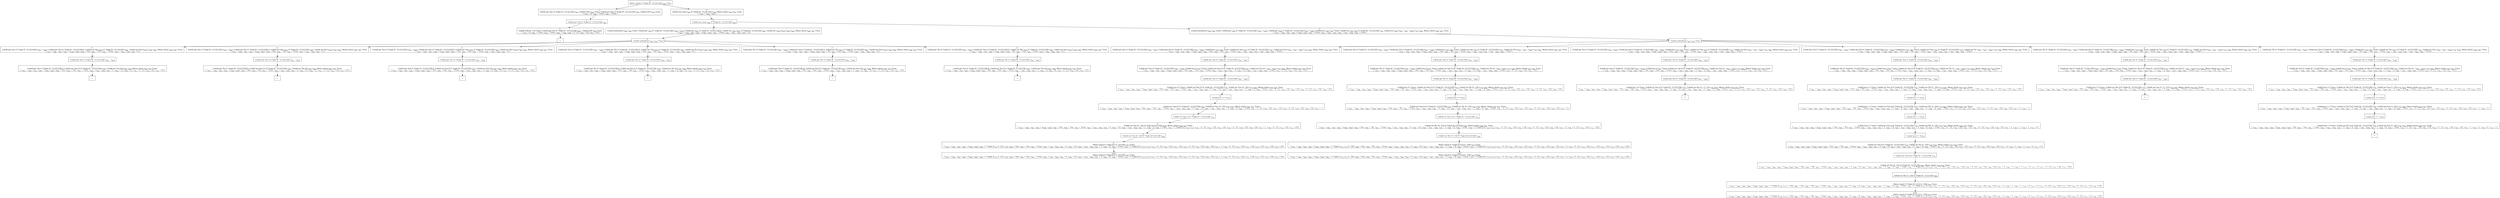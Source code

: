 digraph {
    graph [rankdir=TB
          ,bgcolor=transparent];
    node [shape=box
         ,fillcolor=white
         ,style=filled];
    0 [label=<O <BR/> Memo check (C Triple [0 : [1] [2] [3]]) v<SUB>654</SUB> Trueo>];
    1 [label=<C <BR/> Unfold get One (C Triple [0 : [1] [2] [3]]) v<SUB>684</SUB>, Unfold isNil v<SUB>684</SUB> Trueo, Unfold get Two (C Triple [0 : [1] [2] [3]]) v<SUB>685</SUB>, Unfold isNil v<SUB>685</SUB> Trueo <BR/>  [ v<SUB>654</SUB> &rarr; [], v<SUB>682</SUB> &rarr; Trueo, v<SUB>683</SUB> &rarr; Trueo ] >];
    2 [label=<C <BR/> Unfold one_step v<SUB>686</SUB> (C Triple [0 : [1] [2] [3]]) v<SUB>688</SUB>, Memo check v<SUB>688</SUB> v<SUB>687</SUB> Trueo <BR/>  [ v<SUB>654</SUB> &rarr; v<SUB>686</SUB> : v<SUB>687</SUB> ] >];
    3 [label=<O <BR/> Unfold get One (C Triple [0 : [1] [2] [3]]) v<SUB>684</SUB>>];
    4 [label=<C <BR/> Unfold isNil (0 : [1]) Trueo, Unfold get Two (C Triple [0 : [1] [2] [3]]) v<SUB>685</SUB>, Unfold isNil v<SUB>685</SUB> Trueo <BR/>  [ v<SUB>654</SUB> &rarr; [], v<SUB>682</SUB> &rarr; Trueo, v<SUB>683</SUB> &rarr; Trueo, v<SUB>684</SUB> &rarr; v<SUB>689</SUB>, v<SUB>689</SUB> &rarr; 0 : [1], v<SUB>690</SUB> &rarr; [2], v<SUB>691</SUB> &rarr; [3] ] >];
    5 [label=<_|_>];
    6 [label=<O <BR/> Unfold one_step v<SUB>686</SUB> (C Triple [0 : [1] [2] [3]]) v<SUB>688</SUB>>];
    7 [label=<C <BR/> Unfold notEqStick v<SUB>689</SUB> v<SUB>690</SUB> Trueo, Unfold get v<SUB>689</SUB> (C Triple [0 : [1] [2] [3]]) (v<SUB>693</SUB> : v<SUB>694</SUB>), Unfold get v<SUB>690</SUB> (C Triple [0 : [1] [2] [3]]) [], Unfold set v<SUB>689</SUB> v<SUB>694</SUB> (C Triple [0 : [1] [2] [3]]) v<SUB>696</SUB>, Unfold set v<SUB>690</SUB> [v<SUB>693</SUB>] v<SUB>696</SUB> v<SUB>688</SUB>, Memo check v<SUB>688</SUB> v<SUB>687</SUB> Trueo <BR/>  [ v<SUB>654</SUB> &rarr; v<SUB>686</SUB> : v<SUB>687</SUB>, v<SUB>686</SUB> &rarr; (v<SUB>689</SUB>, v<SUB>690</SUB>), v<SUB>691</SUB> &rarr; Trueo, v<SUB>692</SUB> &rarr; v<SUB>693</SUB> : v<SUB>694</SUB>, v<SUB>695</SUB> &rarr; [] ] >];
    8 [label=<C <BR/> Unfold notEqStick v<SUB>689</SUB> v<SUB>690</SUB> Trueo, Unfold get v<SUB>689</SUB> (C Triple [0 : [1] [2] [3]]) (v<SUB>693</SUB> : v<SUB>694</SUB>), Unfold get v<SUB>690</SUB> (C Triple [0 : [1] [2] [3]]) (v<SUB>697</SUB> : v<SUB>698</SUB>), Unfold less v<SUB>693</SUB> v<SUB>697</SUB> Trueo, Unfold set v<SUB>689</SUB> v<SUB>694</SUB> (C Triple [0 : [1] [2] [3]]) v<SUB>700</SUB>, Unfold set v<SUB>690</SUB> (v<SUB>693</SUB> : v<SUB>697</SUB> : v<SUB>698</SUB>) v<SUB>700</SUB> v<SUB>688</SUB>, Memo check v<SUB>688</SUB> v<SUB>687</SUB> Trueo <BR/>  [ v<SUB>654</SUB> &rarr; v<SUB>686</SUB> : v<SUB>687</SUB>, v<SUB>686</SUB> &rarr; (v<SUB>689</SUB>, v<SUB>690</SUB>), v<SUB>691</SUB> &rarr; Trueo, v<SUB>692</SUB> &rarr; v<SUB>693</SUB> : v<SUB>694</SUB>, v<SUB>695</SUB> &rarr; v<SUB>697</SUB> : v<SUB>698</SUB>, v<SUB>699</SUB> &rarr; Trueo ] >];
    9 [label=<O <BR/> Unfold notEqStick v<SUB>689</SUB> v<SUB>690</SUB> Trueo>];
    10 [label=<C <BR/> Unfold get One (C Triple [0 : [1] [2] [3]]) (v<SUB>693</SUB> : v<SUB>694</SUB>), Unfold get Two (C Triple [0 : [1] [2] [3]]) [], Unfold set One v<SUB>694</SUB> (C Triple [0 : [1] [2] [3]]) v<SUB>696</SUB>, Unfold set Two [v<SUB>693</SUB>] v<SUB>696</SUB> v<SUB>688</SUB>, Memo check v<SUB>688</SUB> v<SUB>687</SUB> Trueo <BR/>  [ v<SUB>654</SUB> &rarr; v<SUB>686</SUB> : v<SUB>687</SUB>, v<SUB>686</SUB> &rarr; (v<SUB>689</SUB>, v<SUB>690</SUB>), v<SUB>689</SUB> &rarr; One, v<SUB>690</SUB> &rarr; Two, v<SUB>691</SUB> &rarr; Trueo, v<SUB>692</SUB> &rarr; v<SUB>693</SUB> : v<SUB>694</SUB>, v<SUB>695</SUB> &rarr; [] ] >];
    11 [label=<C <BR/> Unfold get One (C Triple [0 : [1] [2] [3]]) (v<SUB>693</SUB> : v<SUB>694</SUB>), Unfold get Thr (C Triple [0 : [1] [2] [3]]) [], Unfold set One v<SUB>694</SUB> (C Triple [0 : [1] [2] [3]]) v<SUB>696</SUB>, Unfold set Thr [v<SUB>693</SUB>] v<SUB>696</SUB> v<SUB>688</SUB>, Memo check v<SUB>688</SUB> v<SUB>687</SUB> Trueo <BR/>  [ v<SUB>654</SUB> &rarr; v<SUB>686</SUB> : v<SUB>687</SUB>, v<SUB>686</SUB> &rarr; (v<SUB>689</SUB>, v<SUB>690</SUB>), v<SUB>689</SUB> &rarr; One, v<SUB>690</SUB> &rarr; Thr, v<SUB>691</SUB> &rarr; Trueo, v<SUB>692</SUB> &rarr; v<SUB>693</SUB> : v<SUB>694</SUB>, v<SUB>695</SUB> &rarr; [] ] >];
    12 [label=<C <BR/> Unfold get Two (C Triple [0 : [1] [2] [3]]) (v<SUB>693</SUB> : v<SUB>694</SUB>), Unfold get One (C Triple [0 : [1] [2] [3]]) [], Unfold set Two v<SUB>694</SUB> (C Triple [0 : [1] [2] [3]]) v<SUB>696</SUB>, Unfold set One [v<SUB>693</SUB>] v<SUB>696</SUB> v<SUB>688</SUB>, Memo check v<SUB>688</SUB> v<SUB>687</SUB> Trueo <BR/>  [ v<SUB>654</SUB> &rarr; v<SUB>686</SUB> : v<SUB>687</SUB>, v<SUB>686</SUB> &rarr; (v<SUB>689</SUB>, v<SUB>690</SUB>), v<SUB>689</SUB> &rarr; Two, v<SUB>690</SUB> &rarr; One, v<SUB>691</SUB> &rarr; Trueo, v<SUB>692</SUB> &rarr; v<SUB>693</SUB> : v<SUB>694</SUB>, v<SUB>695</SUB> &rarr; [] ] >];
    13 [label=<C <BR/> Unfold get Two (C Triple [0 : [1] [2] [3]]) (v<SUB>693</SUB> : v<SUB>694</SUB>), Unfold get Thr (C Triple [0 : [1] [2] [3]]) [], Unfold set Two v<SUB>694</SUB> (C Triple [0 : [1] [2] [3]]) v<SUB>696</SUB>, Unfold set Thr [v<SUB>693</SUB>] v<SUB>696</SUB> v<SUB>688</SUB>, Memo check v<SUB>688</SUB> v<SUB>687</SUB> Trueo <BR/>  [ v<SUB>654</SUB> &rarr; v<SUB>686</SUB> : v<SUB>687</SUB>, v<SUB>686</SUB> &rarr; (v<SUB>689</SUB>, v<SUB>690</SUB>), v<SUB>689</SUB> &rarr; Two, v<SUB>690</SUB> &rarr; Thr, v<SUB>691</SUB> &rarr; Trueo, v<SUB>692</SUB> &rarr; v<SUB>693</SUB> : v<SUB>694</SUB>, v<SUB>695</SUB> &rarr; [] ] >];
    14 [label=<C <BR/> Unfold get Thr (C Triple [0 : [1] [2] [3]]) (v<SUB>693</SUB> : v<SUB>694</SUB>), Unfold get One (C Triple [0 : [1] [2] [3]]) [], Unfold set Thr v<SUB>694</SUB> (C Triple [0 : [1] [2] [3]]) v<SUB>696</SUB>, Unfold set One [v<SUB>693</SUB>] v<SUB>696</SUB> v<SUB>688</SUB>, Memo check v<SUB>688</SUB> v<SUB>687</SUB> Trueo <BR/>  [ v<SUB>654</SUB> &rarr; v<SUB>686</SUB> : v<SUB>687</SUB>, v<SUB>686</SUB> &rarr; (v<SUB>689</SUB>, v<SUB>690</SUB>), v<SUB>689</SUB> &rarr; Thr, v<SUB>690</SUB> &rarr; One, v<SUB>691</SUB> &rarr; Trueo, v<SUB>692</SUB> &rarr; v<SUB>693</SUB> : v<SUB>694</SUB>, v<SUB>695</SUB> &rarr; [] ] >];
    15 [label=<C <BR/> Unfold get Thr (C Triple [0 : [1] [2] [3]]) (v<SUB>693</SUB> : v<SUB>694</SUB>), Unfold get Two (C Triple [0 : [1] [2] [3]]) [], Unfold set Thr v<SUB>694</SUB> (C Triple [0 : [1] [2] [3]]) v<SUB>696</SUB>, Unfold set Two [v<SUB>693</SUB>] v<SUB>696</SUB> v<SUB>688</SUB>, Memo check v<SUB>688</SUB> v<SUB>687</SUB> Trueo <BR/>  [ v<SUB>654</SUB> &rarr; v<SUB>686</SUB> : v<SUB>687</SUB>, v<SUB>686</SUB> &rarr; (v<SUB>689</SUB>, v<SUB>690</SUB>), v<SUB>689</SUB> &rarr; Thr, v<SUB>690</SUB> &rarr; Two, v<SUB>691</SUB> &rarr; Trueo, v<SUB>692</SUB> &rarr; v<SUB>693</SUB> : v<SUB>694</SUB>, v<SUB>695</SUB> &rarr; [] ] >];
    16 [label=<O <BR/> Unfold get One (C Triple [0 : [1] [2] [3]]) (v<SUB>693</SUB> : v<SUB>694</SUB>)>];
    17 [label=<C <BR/> Unfold get Two (C Triple [0 : [1] [2] [3]]) [], Unfold set One [1] (C Triple [0 : [1] [2] [3]]) v<SUB>696</SUB>, Unfold set Two [0] v<SUB>696</SUB> v<SUB>688</SUB>, Memo check v<SUB>688</SUB> v<SUB>687</SUB> Trueo <BR/>  [ v<SUB>654</SUB> &rarr; v<SUB>686</SUB> : v<SUB>687</SUB>, v<SUB>686</SUB> &rarr; (v<SUB>689</SUB>, v<SUB>690</SUB>), v<SUB>689</SUB> &rarr; One, v<SUB>690</SUB> &rarr; Two, v<SUB>691</SUB> &rarr; Trueo, v<SUB>692</SUB> &rarr; v<SUB>693</SUB> : v<SUB>694</SUB>, v<SUB>693</SUB> &rarr; 0, v<SUB>694</SUB> &rarr; [1], v<SUB>695</SUB> &rarr; [], v<SUB>701</SUB> &rarr; 0 : [1], v<SUB>702</SUB> &rarr; [2], v<SUB>703</SUB> &rarr; [3] ] >];
    18 [label=<_|_>];
    19 [label=<O <BR/> Unfold get One (C Triple [0 : [1] [2] [3]]) (v<SUB>693</SUB> : v<SUB>694</SUB>)>];
    20 [label=<C <BR/> Unfold get Thr (C Triple [0 : [1] [2] [3]]) [], Unfold set One [1] (C Triple [0 : [1] [2] [3]]) v<SUB>696</SUB>, Unfold set Thr [0] v<SUB>696</SUB> v<SUB>688</SUB>, Memo check v<SUB>688</SUB> v<SUB>687</SUB> Trueo <BR/>  [ v<SUB>654</SUB> &rarr; v<SUB>686</SUB> : v<SUB>687</SUB>, v<SUB>686</SUB> &rarr; (v<SUB>689</SUB>, v<SUB>690</SUB>), v<SUB>689</SUB> &rarr; One, v<SUB>690</SUB> &rarr; Thr, v<SUB>691</SUB> &rarr; Trueo, v<SUB>692</SUB> &rarr; v<SUB>693</SUB> : v<SUB>694</SUB>, v<SUB>693</SUB> &rarr; 0, v<SUB>694</SUB> &rarr; [1], v<SUB>695</SUB> &rarr; [], v<SUB>701</SUB> &rarr; 0 : [1], v<SUB>702</SUB> &rarr; [2], v<SUB>703</SUB> &rarr; [3] ] >];
    21 [label=<_|_>];
    22 [label=<O <BR/> Unfold get Two (C Triple [0 : [1] [2] [3]]) (v<SUB>693</SUB> : v<SUB>694</SUB>)>];
    23 [label=<C <BR/> Unfold get One (C Triple [0 : [1] [2] [3]]) [], Unfold set Two [] (C Triple [0 : [1] [2] [3]]) v<SUB>696</SUB>, Unfold set One [2] v<SUB>696</SUB> v<SUB>688</SUB>, Memo check v<SUB>688</SUB> v<SUB>687</SUB> Trueo <BR/>  [ v<SUB>654</SUB> &rarr; v<SUB>686</SUB> : v<SUB>687</SUB>, v<SUB>686</SUB> &rarr; (v<SUB>689</SUB>, v<SUB>690</SUB>), v<SUB>689</SUB> &rarr; Two, v<SUB>690</SUB> &rarr; One, v<SUB>691</SUB> &rarr; Trueo, v<SUB>692</SUB> &rarr; v<SUB>693</SUB> : v<SUB>694</SUB>, v<SUB>693</SUB> &rarr; 2, v<SUB>694</SUB> &rarr; [], v<SUB>695</SUB> &rarr; [], v<SUB>701</SUB> &rarr; 0 : [1], v<SUB>702</SUB> &rarr; [2], v<SUB>703</SUB> &rarr; [3] ] >];
    24 [label=<_|_>];
    25 [label=<O <BR/> Unfold get Two (C Triple [0 : [1] [2] [3]]) (v<SUB>693</SUB> : v<SUB>694</SUB>)>];
    26 [label=<C <BR/> Unfold get Thr (C Triple [0 : [1] [2] [3]]) [], Unfold set Two [] (C Triple [0 : [1] [2] [3]]) v<SUB>696</SUB>, Unfold set Thr [2] v<SUB>696</SUB> v<SUB>688</SUB>, Memo check v<SUB>688</SUB> v<SUB>687</SUB> Trueo <BR/>  [ v<SUB>654</SUB> &rarr; v<SUB>686</SUB> : v<SUB>687</SUB>, v<SUB>686</SUB> &rarr; (v<SUB>689</SUB>, v<SUB>690</SUB>), v<SUB>689</SUB> &rarr; Two, v<SUB>690</SUB> &rarr; Thr, v<SUB>691</SUB> &rarr; Trueo, v<SUB>692</SUB> &rarr; v<SUB>693</SUB> : v<SUB>694</SUB>, v<SUB>693</SUB> &rarr; 2, v<SUB>694</SUB> &rarr; [], v<SUB>695</SUB> &rarr; [], v<SUB>701</SUB> &rarr; 0 : [1], v<SUB>702</SUB> &rarr; [2], v<SUB>703</SUB> &rarr; [3] ] >];
    27 [label=<_|_>];
    28 [label=<O <BR/> Unfold get Thr (C Triple [0 : [1] [2] [3]]) (v<SUB>693</SUB> : v<SUB>694</SUB>)>];
    29 [label=<C <BR/> Unfold get One (C Triple [0 : [1] [2] [3]]) [], Unfold set Thr [] (C Triple [0 : [1] [2] [3]]) v<SUB>696</SUB>, Unfold set One [3] v<SUB>696</SUB> v<SUB>688</SUB>, Memo check v<SUB>688</SUB> v<SUB>687</SUB> Trueo <BR/>  [ v<SUB>654</SUB> &rarr; v<SUB>686</SUB> : v<SUB>687</SUB>, v<SUB>686</SUB> &rarr; (v<SUB>689</SUB>, v<SUB>690</SUB>), v<SUB>689</SUB> &rarr; Thr, v<SUB>690</SUB> &rarr; One, v<SUB>691</SUB> &rarr; Trueo, v<SUB>692</SUB> &rarr; v<SUB>693</SUB> : v<SUB>694</SUB>, v<SUB>693</SUB> &rarr; 3, v<SUB>694</SUB> &rarr; [], v<SUB>695</SUB> &rarr; [], v<SUB>701</SUB> &rarr; 0 : [1], v<SUB>702</SUB> &rarr; [2], v<SUB>703</SUB> &rarr; [3] ] >];
    30 [label=<_|_>];
    31 [label=<O <BR/> Unfold get Thr (C Triple [0 : [1] [2] [3]]) (v<SUB>693</SUB> : v<SUB>694</SUB>)>];
    32 [label=<C <BR/> Unfold get Two (C Triple [0 : [1] [2] [3]]) [], Unfold set Thr [] (C Triple [0 : [1] [2] [3]]) v<SUB>696</SUB>, Unfold set Two [3] v<SUB>696</SUB> v<SUB>688</SUB>, Memo check v<SUB>688</SUB> v<SUB>687</SUB> Trueo <BR/>  [ v<SUB>654</SUB> &rarr; v<SUB>686</SUB> : v<SUB>687</SUB>, v<SUB>686</SUB> &rarr; (v<SUB>689</SUB>, v<SUB>690</SUB>), v<SUB>689</SUB> &rarr; Thr, v<SUB>690</SUB> &rarr; Two, v<SUB>691</SUB> &rarr; Trueo, v<SUB>692</SUB> &rarr; v<SUB>693</SUB> : v<SUB>694</SUB>, v<SUB>693</SUB> &rarr; 3, v<SUB>694</SUB> &rarr; [], v<SUB>695</SUB> &rarr; [], v<SUB>701</SUB> &rarr; 0 : [1], v<SUB>702</SUB> &rarr; [2], v<SUB>703</SUB> &rarr; [3] ] >];
    33 [label=<_|_>];
    34 [label=<O <BR/> Unfold notEqStick v<SUB>689</SUB> v<SUB>690</SUB> Trueo>];
    35 [label=<C <BR/> Unfold get One (C Triple [0 : [1] [2] [3]]) (v<SUB>693</SUB> : v<SUB>694</SUB>), Unfold get Two (C Triple [0 : [1] [2] [3]]) (v<SUB>697</SUB> : v<SUB>698</SUB>), Unfold less v<SUB>693</SUB> v<SUB>697</SUB> Trueo, Unfold set One v<SUB>694</SUB> (C Triple [0 : [1] [2] [3]]) v<SUB>700</SUB>, Unfold set Two (v<SUB>693</SUB> : v<SUB>697</SUB> : v<SUB>698</SUB>) v<SUB>700</SUB> v<SUB>688</SUB>, Memo check v<SUB>688</SUB> v<SUB>687</SUB> Trueo <BR/>  [ v<SUB>654</SUB> &rarr; v<SUB>686</SUB> : v<SUB>687</SUB>, v<SUB>686</SUB> &rarr; (v<SUB>689</SUB>, v<SUB>690</SUB>), v<SUB>689</SUB> &rarr; One, v<SUB>690</SUB> &rarr; Two, v<SUB>691</SUB> &rarr; Trueo, v<SUB>692</SUB> &rarr; v<SUB>693</SUB> : v<SUB>694</SUB>, v<SUB>695</SUB> &rarr; v<SUB>697</SUB> : v<SUB>698</SUB>, v<SUB>699</SUB> &rarr; Trueo ] >];
    36 [label=<C <BR/> Unfold get One (C Triple [0 : [1] [2] [3]]) (v<SUB>693</SUB> : v<SUB>694</SUB>), Unfold get Thr (C Triple [0 : [1] [2] [3]]) (v<SUB>697</SUB> : v<SUB>698</SUB>), Unfold less v<SUB>693</SUB> v<SUB>697</SUB> Trueo, Unfold set One v<SUB>694</SUB> (C Triple [0 : [1] [2] [3]]) v<SUB>700</SUB>, Unfold set Thr (v<SUB>693</SUB> : v<SUB>697</SUB> : v<SUB>698</SUB>) v<SUB>700</SUB> v<SUB>688</SUB>, Memo check v<SUB>688</SUB> v<SUB>687</SUB> Trueo <BR/>  [ v<SUB>654</SUB> &rarr; v<SUB>686</SUB> : v<SUB>687</SUB>, v<SUB>686</SUB> &rarr; (v<SUB>689</SUB>, v<SUB>690</SUB>), v<SUB>689</SUB> &rarr; One, v<SUB>690</SUB> &rarr; Thr, v<SUB>691</SUB> &rarr; Trueo, v<SUB>692</SUB> &rarr; v<SUB>693</SUB> : v<SUB>694</SUB>, v<SUB>695</SUB> &rarr; v<SUB>697</SUB> : v<SUB>698</SUB>, v<SUB>699</SUB> &rarr; Trueo ] >];
    37 [label=<C <BR/> Unfold get Two (C Triple [0 : [1] [2] [3]]) (v<SUB>693</SUB> : v<SUB>694</SUB>), Unfold get One (C Triple [0 : [1] [2] [3]]) (v<SUB>697</SUB> : v<SUB>698</SUB>), Unfold less v<SUB>693</SUB> v<SUB>697</SUB> Trueo, Unfold set Two v<SUB>694</SUB> (C Triple [0 : [1] [2] [3]]) v<SUB>700</SUB>, Unfold set One (v<SUB>693</SUB> : v<SUB>697</SUB> : v<SUB>698</SUB>) v<SUB>700</SUB> v<SUB>688</SUB>, Memo check v<SUB>688</SUB> v<SUB>687</SUB> Trueo <BR/>  [ v<SUB>654</SUB> &rarr; v<SUB>686</SUB> : v<SUB>687</SUB>, v<SUB>686</SUB> &rarr; (v<SUB>689</SUB>, v<SUB>690</SUB>), v<SUB>689</SUB> &rarr; Two, v<SUB>690</SUB> &rarr; One, v<SUB>691</SUB> &rarr; Trueo, v<SUB>692</SUB> &rarr; v<SUB>693</SUB> : v<SUB>694</SUB>, v<SUB>695</SUB> &rarr; v<SUB>697</SUB> : v<SUB>698</SUB>, v<SUB>699</SUB> &rarr; Trueo ] >];
    38 [label=<C <BR/> Unfold get Two (C Triple [0 : [1] [2] [3]]) (v<SUB>693</SUB> : v<SUB>694</SUB>), Unfold get Thr (C Triple [0 : [1] [2] [3]]) (v<SUB>697</SUB> : v<SUB>698</SUB>), Unfold less v<SUB>693</SUB> v<SUB>697</SUB> Trueo, Unfold set Two v<SUB>694</SUB> (C Triple [0 : [1] [2] [3]]) v<SUB>700</SUB>, Unfold set Thr (v<SUB>693</SUB> : v<SUB>697</SUB> : v<SUB>698</SUB>) v<SUB>700</SUB> v<SUB>688</SUB>, Memo check v<SUB>688</SUB> v<SUB>687</SUB> Trueo <BR/>  [ v<SUB>654</SUB> &rarr; v<SUB>686</SUB> : v<SUB>687</SUB>, v<SUB>686</SUB> &rarr; (v<SUB>689</SUB>, v<SUB>690</SUB>), v<SUB>689</SUB> &rarr; Two, v<SUB>690</SUB> &rarr; Thr, v<SUB>691</SUB> &rarr; Trueo, v<SUB>692</SUB> &rarr; v<SUB>693</SUB> : v<SUB>694</SUB>, v<SUB>695</SUB> &rarr; v<SUB>697</SUB> : v<SUB>698</SUB>, v<SUB>699</SUB> &rarr; Trueo ] >];
    39 [label=<C <BR/> Unfold get Thr (C Triple [0 : [1] [2] [3]]) (v<SUB>693</SUB> : v<SUB>694</SUB>), Unfold get One (C Triple [0 : [1] [2] [3]]) (v<SUB>697</SUB> : v<SUB>698</SUB>), Unfold less v<SUB>693</SUB> v<SUB>697</SUB> Trueo, Unfold set Thr v<SUB>694</SUB> (C Triple [0 : [1] [2] [3]]) v<SUB>700</SUB>, Unfold set One (v<SUB>693</SUB> : v<SUB>697</SUB> : v<SUB>698</SUB>) v<SUB>700</SUB> v<SUB>688</SUB>, Memo check v<SUB>688</SUB> v<SUB>687</SUB> Trueo <BR/>  [ v<SUB>654</SUB> &rarr; v<SUB>686</SUB> : v<SUB>687</SUB>, v<SUB>686</SUB> &rarr; (v<SUB>689</SUB>, v<SUB>690</SUB>), v<SUB>689</SUB> &rarr; Thr, v<SUB>690</SUB> &rarr; One, v<SUB>691</SUB> &rarr; Trueo, v<SUB>692</SUB> &rarr; v<SUB>693</SUB> : v<SUB>694</SUB>, v<SUB>695</SUB> &rarr; v<SUB>697</SUB> : v<SUB>698</SUB>, v<SUB>699</SUB> &rarr; Trueo ] >];
    40 [label=<C <BR/> Unfold get Thr (C Triple [0 : [1] [2] [3]]) (v<SUB>693</SUB> : v<SUB>694</SUB>), Unfold get Two (C Triple [0 : [1] [2] [3]]) (v<SUB>697</SUB> : v<SUB>698</SUB>), Unfold less v<SUB>693</SUB> v<SUB>697</SUB> Trueo, Unfold set Thr v<SUB>694</SUB> (C Triple [0 : [1] [2] [3]]) v<SUB>700</SUB>, Unfold set Two (v<SUB>693</SUB> : v<SUB>697</SUB> : v<SUB>698</SUB>) v<SUB>700</SUB> v<SUB>688</SUB>, Memo check v<SUB>688</SUB> v<SUB>687</SUB> Trueo <BR/>  [ v<SUB>654</SUB> &rarr; v<SUB>686</SUB> : v<SUB>687</SUB>, v<SUB>686</SUB> &rarr; (v<SUB>689</SUB>, v<SUB>690</SUB>), v<SUB>689</SUB> &rarr; Thr, v<SUB>690</SUB> &rarr; Two, v<SUB>691</SUB> &rarr; Trueo, v<SUB>692</SUB> &rarr; v<SUB>693</SUB> : v<SUB>694</SUB>, v<SUB>695</SUB> &rarr; v<SUB>697</SUB> : v<SUB>698</SUB>, v<SUB>699</SUB> &rarr; Trueo ] >];
    41 [label=<O <BR/> Unfold get One (C Triple [0 : [1] [2] [3]]) (v<SUB>693</SUB> : v<SUB>694</SUB>)>];
    42 [label=<C <BR/> Unfold get Two (C Triple [0 : [1] [2] [3]]) (v<SUB>697</SUB> : v<SUB>698</SUB>), Unfold less 0 v<SUB>697</SUB> Trueo, Unfold set One [1] (C Triple [0 : [1] [2] [3]]) v<SUB>700</SUB>, Unfold set Two (0 : v<SUB>697</SUB> : v<SUB>698</SUB>) v<SUB>700</SUB> v<SUB>688</SUB>, Memo check v<SUB>688</SUB> v<SUB>687</SUB> Trueo <BR/>  [ v<SUB>654</SUB> &rarr; v<SUB>686</SUB> : v<SUB>687</SUB>, v<SUB>686</SUB> &rarr; (v<SUB>689</SUB>, v<SUB>690</SUB>), v<SUB>689</SUB> &rarr; One, v<SUB>690</SUB> &rarr; Two, v<SUB>691</SUB> &rarr; Trueo, v<SUB>692</SUB> &rarr; v<SUB>693</SUB> : v<SUB>694</SUB>, v<SUB>693</SUB> &rarr; 0, v<SUB>694</SUB> &rarr; [1], v<SUB>695</SUB> &rarr; v<SUB>697</SUB> : v<SUB>698</SUB>, v<SUB>699</SUB> &rarr; Trueo, v<SUB>701</SUB> &rarr; 0 : [1], v<SUB>702</SUB> &rarr; [2], v<SUB>703</SUB> &rarr; [3] ] >];
    43 [label=<O <BR/> Unfold get Two (C Triple [0 : [1] [2] [3]]) (v<SUB>697</SUB> : v<SUB>698</SUB>)>];
    44 [label=<C <BR/> Unfold less 0 2 Trueo, Unfold set One [1] (C Triple [0 : [1] [2] [3]]) v<SUB>700</SUB>, Unfold set Two (0 : [2]) v<SUB>700</SUB> v<SUB>688</SUB>, Memo check v<SUB>688</SUB> v<SUB>687</SUB> Trueo <BR/>  [ v<SUB>654</SUB> &rarr; v<SUB>686</SUB> : v<SUB>687</SUB>, v<SUB>686</SUB> &rarr; (v<SUB>689</SUB>, v<SUB>690</SUB>), v<SUB>689</SUB> &rarr; One, v<SUB>690</SUB> &rarr; Two, v<SUB>691</SUB> &rarr; Trueo, v<SUB>692</SUB> &rarr; v<SUB>693</SUB> : v<SUB>694</SUB>, v<SUB>693</SUB> &rarr; 0, v<SUB>694</SUB> &rarr; [1], v<SUB>695</SUB> &rarr; v<SUB>697</SUB> : v<SUB>698</SUB>, v<SUB>697</SUB> &rarr; 2, v<SUB>698</SUB> &rarr; [], v<SUB>699</SUB> &rarr; Trueo, v<SUB>701</SUB> &rarr; 0 : [1], v<SUB>702</SUB> &rarr; [2], v<SUB>703</SUB> &rarr; [3], v<SUB>704</SUB> &rarr; 0 : [1], v<SUB>705</SUB> &rarr; [2], v<SUB>706</SUB> &rarr; [3] ] >];
    45 [label=<O <BR/> Unfold less 0 2 Trueo>];
    46 [label=<C <BR/> Unfold set One [1] (C Triple [0 : [1] [2] [3]]) v<SUB>700</SUB>, Unfold set Two (0 : [2]) v<SUB>700</SUB> v<SUB>688</SUB>, Memo check v<SUB>688</SUB> v<SUB>687</SUB> Trueo <BR/>  [ v<SUB>654</SUB> &rarr; v<SUB>686</SUB> : v<SUB>687</SUB>, v<SUB>686</SUB> &rarr; (v<SUB>689</SUB>, v<SUB>690</SUB>), v<SUB>689</SUB> &rarr; One, v<SUB>690</SUB> &rarr; Two, v<SUB>691</SUB> &rarr; Trueo, v<SUB>692</SUB> &rarr; v<SUB>693</SUB> : v<SUB>694</SUB>, v<SUB>693</SUB> &rarr; 0, v<SUB>694</SUB> &rarr; [1], v<SUB>695</SUB> &rarr; v<SUB>697</SUB> : v<SUB>698</SUB>, v<SUB>697</SUB> &rarr; 2, v<SUB>698</SUB> &rarr; [], v<SUB>699</SUB> &rarr; Trueo, v<SUB>701</SUB> &rarr; 0 : [1], v<SUB>702</SUB> &rarr; [2], v<SUB>703</SUB> &rarr; [3], v<SUB>704</SUB> &rarr; 0 : [1], v<SUB>705</SUB> &rarr; [2], v<SUB>706</SUB> &rarr; [3], v<SUB>707</SUB> &rarr; 1 ] >];
    47 [label=<O <BR/> Unfold set One [1] (C Triple [0 : [1] [2] [3]]) v<SUB>700</SUB>>];
    48 [label=<C <BR/> Unfold set Two (0 : [2]) (C Triple [[1] [2] [3]]) v<SUB>688</SUB>, Memo check v<SUB>688</SUB> v<SUB>687</SUB> Trueo <BR/>  [ v<SUB>654</SUB> &rarr; v<SUB>686</SUB> : v<SUB>687</SUB>, v<SUB>686</SUB> &rarr; (v<SUB>689</SUB>, v<SUB>690</SUB>), v<SUB>689</SUB> &rarr; One, v<SUB>690</SUB> &rarr; Two, v<SUB>691</SUB> &rarr; Trueo, v<SUB>692</SUB> &rarr; v<SUB>693</SUB> : v<SUB>694</SUB>, v<SUB>693</SUB> &rarr; 0, v<SUB>694</SUB> &rarr; [1], v<SUB>695</SUB> &rarr; v<SUB>697</SUB> : v<SUB>698</SUB>, v<SUB>697</SUB> &rarr; 2, v<SUB>698</SUB> &rarr; [], v<SUB>699</SUB> &rarr; Trueo, v<SUB>700</SUB> &rarr; C Triple [[1] v<SUB>710</SUB> v<SUB>711</SUB>], v<SUB>701</SUB> &rarr; 0 : [1], v<SUB>702</SUB> &rarr; [2], v<SUB>703</SUB> &rarr; [3], v<SUB>704</SUB> &rarr; 0 : [1], v<SUB>705</SUB> &rarr; [2], v<SUB>706</SUB> &rarr; [3], v<SUB>707</SUB> &rarr; 1, v<SUB>709</SUB> &rarr; 0 : [1], v<SUB>710</SUB> &rarr; [2], v<SUB>711</SUB> &rarr; [3] ] >];
    49 [label=<O <BR/> Unfold set Two (0 : [2]) (C Triple [[1] [2] [3]]) v<SUB>688</SUB>>];
    50 [label=<C <BR/> Memo check (C Triple [[1] 0 : [2] [3]]) v<SUB>687</SUB> Trueo <BR/>  [ v<SUB>654</SUB> &rarr; v<SUB>686</SUB> : v<SUB>687</SUB>, v<SUB>686</SUB> &rarr; (v<SUB>689</SUB>, v<SUB>690</SUB>), v<SUB>688</SUB> &rarr; C Triple [v<SUB>712</SUB> 0 : [2] v<SUB>714</SUB>], v<SUB>689</SUB> &rarr; One, v<SUB>690</SUB> &rarr; Two, v<SUB>691</SUB> &rarr; Trueo, v<SUB>692</SUB> &rarr; v<SUB>693</SUB> : v<SUB>694</SUB>, v<SUB>693</SUB> &rarr; 0, v<SUB>694</SUB> &rarr; [1], v<SUB>695</SUB> &rarr; v<SUB>697</SUB> : v<SUB>698</SUB>, v<SUB>697</SUB> &rarr; 2, v<SUB>698</SUB> &rarr; [], v<SUB>699</SUB> &rarr; Trueo, v<SUB>700</SUB> &rarr; C Triple [[1] v<SUB>710</SUB> v<SUB>711</SUB>], v<SUB>701</SUB> &rarr; 0 : [1], v<SUB>702</SUB> &rarr; [2], v<SUB>703</SUB> &rarr; [3], v<SUB>704</SUB> &rarr; 0 : [1], v<SUB>705</SUB> &rarr; [2], v<SUB>706</SUB> &rarr; [3], v<SUB>707</SUB> &rarr; 1, v<SUB>709</SUB> &rarr; 0 : [1], v<SUB>710</SUB> &rarr; [2], v<SUB>711</SUB> &rarr; [3], v<SUB>712</SUB> &rarr; [1], v<SUB>713</SUB> &rarr; [2], v<SUB>714</SUB> &rarr; [3] ] >];
    51 [label=<Leaf <BR/> Memo check (C Triple [[1] 0 : [2] [3]]) v<SUB>687</SUB> Trueo <BR/>  [ v<SUB>654</SUB> &rarr; v<SUB>686</SUB> : v<SUB>687</SUB>, v<SUB>686</SUB> &rarr; (v<SUB>689</SUB>, v<SUB>690</SUB>), v<SUB>688</SUB> &rarr; C Triple [v<SUB>712</SUB> 0 : [2] v<SUB>714</SUB>], v<SUB>689</SUB> &rarr; One, v<SUB>690</SUB> &rarr; Two, v<SUB>691</SUB> &rarr; Trueo, v<SUB>692</SUB> &rarr; v<SUB>693</SUB> : v<SUB>694</SUB>, v<SUB>693</SUB> &rarr; 0, v<SUB>694</SUB> &rarr; [1], v<SUB>695</SUB> &rarr; v<SUB>697</SUB> : v<SUB>698</SUB>, v<SUB>697</SUB> &rarr; 2, v<SUB>698</SUB> &rarr; [], v<SUB>699</SUB> &rarr; Trueo, v<SUB>700</SUB> &rarr; C Triple [[1] v<SUB>710</SUB> v<SUB>711</SUB>], v<SUB>701</SUB> &rarr; 0 : [1], v<SUB>702</SUB> &rarr; [2], v<SUB>703</SUB> &rarr; [3], v<SUB>704</SUB> &rarr; 0 : [1], v<SUB>705</SUB> &rarr; [2], v<SUB>706</SUB> &rarr; [3], v<SUB>707</SUB> &rarr; 1, v<SUB>709</SUB> &rarr; 0 : [1], v<SUB>710</SUB> &rarr; [2], v<SUB>711</SUB> &rarr; [3], v<SUB>712</SUB> &rarr; [1], v<SUB>713</SUB> &rarr; [2], v<SUB>714</SUB> &rarr; [3] ] >];
    52 [label=<O <BR/> Unfold get One (C Triple [0 : [1] [2] [3]]) (v<SUB>693</SUB> : v<SUB>694</SUB>)>];
    53 [label=<C <BR/> Unfold get Thr (C Triple [0 : [1] [2] [3]]) (v<SUB>697</SUB> : v<SUB>698</SUB>), Unfold less 0 v<SUB>697</SUB> Trueo, Unfold set One [1] (C Triple [0 : [1] [2] [3]]) v<SUB>700</SUB>, Unfold set Thr (0 : v<SUB>697</SUB> : v<SUB>698</SUB>) v<SUB>700</SUB> v<SUB>688</SUB>, Memo check v<SUB>688</SUB> v<SUB>687</SUB> Trueo <BR/>  [ v<SUB>654</SUB> &rarr; v<SUB>686</SUB> : v<SUB>687</SUB>, v<SUB>686</SUB> &rarr; (v<SUB>689</SUB>, v<SUB>690</SUB>), v<SUB>689</SUB> &rarr; One, v<SUB>690</SUB> &rarr; Thr, v<SUB>691</SUB> &rarr; Trueo, v<SUB>692</SUB> &rarr; v<SUB>693</SUB> : v<SUB>694</SUB>, v<SUB>693</SUB> &rarr; 0, v<SUB>694</SUB> &rarr; [1], v<SUB>695</SUB> &rarr; v<SUB>697</SUB> : v<SUB>698</SUB>, v<SUB>699</SUB> &rarr; Trueo, v<SUB>701</SUB> &rarr; 0 : [1], v<SUB>702</SUB> &rarr; [2], v<SUB>703</SUB> &rarr; [3] ] >];
    54 [label=<O <BR/> Unfold get Thr (C Triple [0 : [1] [2] [3]]) (v<SUB>697</SUB> : v<SUB>698</SUB>)>];
    55 [label=<C <BR/> Unfold less 0 3 Trueo, Unfold set One [1] (C Triple [0 : [1] [2] [3]]) v<SUB>700</SUB>, Unfold set Thr (0 : [3]) v<SUB>700</SUB> v<SUB>688</SUB>, Memo check v<SUB>688</SUB> v<SUB>687</SUB> Trueo <BR/>  [ v<SUB>654</SUB> &rarr; v<SUB>686</SUB> : v<SUB>687</SUB>, v<SUB>686</SUB> &rarr; (v<SUB>689</SUB>, v<SUB>690</SUB>), v<SUB>689</SUB> &rarr; One, v<SUB>690</SUB> &rarr; Thr, v<SUB>691</SUB> &rarr; Trueo, v<SUB>692</SUB> &rarr; v<SUB>693</SUB> : v<SUB>694</SUB>, v<SUB>693</SUB> &rarr; 0, v<SUB>694</SUB> &rarr; [1], v<SUB>695</SUB> &rarr; v<SUB>697</SUB> : v<SUB>698</SUB>, v<SUB>697</SUB> &rarr; 3, v<SUB>698</SUB> &rarr; [], v<SUB>699</SUB> &rarr; Trueo, v<SUB>701</SUB> &rarr; 0 : [1], v<SUB>702</SUB> &rarr; [2], v<SUB>703</SUB> &rarr; [3], v<SUB>704</SUB> &rarr; 0 : [1], v<SUB>705</SUB> &rarr; [2], v<SUB>706</SUB> &rarr; [3] ] >];
    56 [label=<O <BR/> Unfold less 0 3 Trueo>];
    57 [label=<C <BR/> Unfold set One [1] (C Triple [0 : [1] [2] [3]]) v<SUB>700</SUB>, Unfold set Thr (0 : [3]) v<SUB>700</SUB> v<SUB>688</SUB>, Memo check v<SUB>688</SUB> v<SUB>687</SUB> Trueo <BR/>  [ v<SUB>654</SUB> &rarr; v<SUB>686</SUB> : v<SUB>687</SUB>, v<SUB>686</SUB> &rarr; (v<SUB>689</SUB>, v<SUB>690</SUB>), v<SUB>689</SUB> &rarr; One, v<SUB>690</SUB> &rarr; Thr, v<SUB>691</SUB> &rarr; Trueo, v<SUB>692</SUB> &rarr; v<SUB>693</SUB> : v<SUB>694</SUB>, v<SUB>693</SUB> &rarr; 0, v<SUB>694</SUB> &rarr; [1], v<SUB>695</SUB> &rarr; v<SUB>697</SUB> : v<SUB>698</SUB>, v<SUB>697</SUB> &rarr; 3, v<SUB>698</SUB> &rarr; [], v<SUB>699</SUB> &rarr; Trueo, v<SUB>701</SUB> &rarr; 0 : [1], v<SUB>702</SUB> &rarr; [2], v<SUB>703</SUB> &rarr; [3], v<SUB>704</SUB> &rarr; 0 : [1], v<SUB>705</SUB> &rarr; [2], v<SUB>706</SUB> &rarr; [3], v<SUB>707</SUB> &rarr; 2 ] >];
    58 [label=<O <BR/> Unfold set One [1] (C Triple [0 : [1] [2] [3]]) v<SUB>700</SUB>>];
    59 [label=<C <BR/> Unfold set Thr (0 : [3]) (C Triple [[1] [2] [3]]) v<SUB>688</SUB>, Memo check v<SUB>688</SUB> v<SUB>687</SUB> Trueo <BR/>  [ v<SUB>654</SUB> &rarr; v<SUB>686</SUB> : v<SUB>687</SUB>, v<SUB>686</SUB> &rarr; (v<SUB>689</SUB>, v<SUB>690</SUB>), v<SUB>689</SUB> &rarr; One, v<SUB>690</SUB> &rarr; Thr, v<SUB>691</SUB> &rarr; Trueo, v<SUB>692</SUB> &rarr; v<SUB>693</SUB> : v<SUB>694</SUB>, v<SUB>693</SUB> &rarr; 0, v<SUB>694</SUB> &rarr; [1], v<SUB>695</SUB> &rarr; v<SUB>697</SUB> : v<SUB>698</SUB>, v<SUB>697</SUB> &rarr; 3, v<SUB>698</SUB> &rarr; [], v<SUB>699</SUB> &rarr; Trueo, v<SUB>700</SUB> &rarr; C Triple [[1] v<SUB>710</SUB> v<SUB>711</SUB>], v<SUB>701</SUB> &rarr; 0 : [1], v<SUB>702</SUB> &rarr; [2], v<SUB>703</SUB> &rarr; [3], v<SUB>704</SUB> &rarr; 0 : [1], v<SUB>705</SUB> &rarr; [2], v<SUB>706</SUB> &rarr; [3], v<SUB>707</SUB> &rarr; 2, v<SUB>709</SUB> &rarr; 0 : [1], v<SUB>710</SUB> &rarr; [2], v<SUB>711</SUB> &rarr; [3] ] >];
    60 [label=<O <BR/> Unfold set Thr (0 : [3]) (C Triple [[1] [2] [3]]) v<SUB>688</SUB>>];
    61 [label=<C <BR/> Memo check (C Triple [[1] [2] 0 : [3]]) v<SUB>687</SUB> Trueo <BR/>  [ v<SUB>654</SUB> &rarr; v<SUB>686</SUB> : v<SUB>687</SUB>, v<SUB>686</SUB> &rarr; (v<SUB>689</SUB>, v<SUB>690</SUB>), v<SUB>688</SUB> &rarr; C Triple [v<SUB>712</SUB> v<SUB>713</SUB> 0 : [3]], v<SUB>689</SUB> &rarr; One, v<SUB>690</SUB> &rarr; Thr, v<SUB>691</SUB> &rarr; Trueo, v<SUB>692</SUB> &rarr; v<SUB>693</SUB> : v<SUB>694</SUB>, v<SUB>693</SUB> &rarr; 0, v<SUB>694</SUB> &rarr; [1], v<SUB>695</SUB> &rarr; v<SUB>697</SUB> : v<SUB>698</SUB>, v<SUB>697</SUB> &rarr; 3, v<SUB>698</SUB> &rarr; [], v<SUB>699</SUB> &rarr; Trueo, v<SUB>700</SUB> &rarr; C Triple [[1] v<SUB>710</SUB> v<SUB>711</SUB>], v<SUB>701</SUB> &rarr; 0 : [1], v<SUB>702</SUB> &rarr; [2], v<SUB>703</SUB> &rarr; [3], v<SUB>704</SUB> &rarr; 0 : [1], v<SUB>705</SUB> &rarr; [2], v<SUB>706</SUB> &rarr; [3], v<SUB>707</SUB> &rarr; 2, v<SUB>709</SUB> &rarr; 0 : [1], v<SUB>710</SUB> &rarr; [2], v<SUB>711</SUB> &rarr; [3], v<SUB>712</SUB> &rarr; [1], v<SUB>713</SUB> &rarr; [2], v<SUB>714</SUB> &rarr; [3] ] >];
    62 [label=<Leaf <BR/> Memo check (C Triple [[1] [2] 0 : [3]]) v<SUB>687</SUB> Trueo <BR/>  [ v<SUB>654</SUB> &rarr; v<SUB>686</SUB> : v<SUB>687</SUB>, v<SUB>686</SUB> &rarr; (v<SUB>689</SUB>, v<SUB>690</SUB>), v<SUB>688</SUB> &rarr; C Triple [v<SUB>712</SUB> v<SUB>713</SUB> 0 : [3]], v<SUB>689</SUB> &rarr; One, v<SUB>690</SUB> &rarr; Thr, v<SUB>691</SUB> &rarr; Trueo, v<SUB>692</SUB> &rarr; v<SUB>693</SUB> : v<SUB>694</SUB>, v<SUB>693</SUB> &rarr; 0, v<SUB>694</SUB> &rarr; [1], v<SUB>695</SUB> &rarr; v<SUB>697</SUB> : v<SUB>698</SUB>, v<SUB>697</SUB> &rarr; 3, v<SUB>698</SUB> &rarr; [], v<SUB>699</SUB> &rarr; Trueo, v<SUB>700</SUB> &rarr; C Triple [[1] v<SUB>710</SUB> v<SUB>711</SUB>], v<SUB>701</SUB> &rarr; 0 : [1], v<SUB>702</SUB> &rarr; [2], v<SUB>703</SUB> &rarr; [3], v<SUB>704</SUB> &rarr; 0 : [1], v<SUB>705</SUB> &rarr; [2], v<SUB>706</SUB> &rarr; [3], v<SUB>707</SUB> &rarr; 2, v<SUB>709</SUB> &rarr; 0 : [1], v<SUB>710</SUB> &rarr; [2], v<SUB>711</SUB> &rarr; [3], v<SUB>712</SUB> &rarr; [1], v<SUB>713</SUB> &rarr; [2], v<SUB>714</SUB> &rarr; [3] ] >];
    63 [label=<O <BR/> Unfold get Two (C Triple [0 : [1] [2] [3]]) (v<SUB>693</SUB> : v<SUB>694</SUB>)>];
    64 [label=<C <BR/> Unfold get One (C Triple [0 : [1] [2] [3]]) (v<SUB>697</SUB> : v<SUB>698</SUB>), Unfold less 2 v<SUB>697</SUB> Trueo, Unfold set Two [] (C Triple [0 : [1] [2] [3]]) v<SUB>700</SUB>, Unfold set One (2 : v<SUB>697</SUB> : v<SUB>698</SUB>) v<SUB>700</SUB> v<SUB>688</SUB>, Memo check v<SUB>688</SUB> v<SUB>687</SUB> Trueo <BR/>  [ v<SUB>654</SUB> &rarr; v<SUB>686</SUB> : v<SUB>687</SUB>, v<SUB>686</SUB> &rarr; (v<SUB>689</SUB>, v<SUB>690</SUB>), v<SUB>689</SUB> &rarr; Two, v<SUB>690</SUB> &rarr; One, v<SUB>691</SUB> &rarr; Trueo, v<SUB>692</SUB> &rarr; v<SUB>693</SUB> : v<SUB>694</SUB>, v<SUB>693</SUB> &rarr; 2, v<SUB>694</SUB> &rarr; [], v<SUB>695</SUB> &rarr; v<SUB>697</SUB> : v<SUB>698</SUB>, v<SUB>699</SUB> &rarr; Trueo, v<SUB>701</SUB> &rarr; 0 : [1], v<SUB>702</SUB> &rarr; [2], v<SUB>703</SUB> &rarr; [3] ] >];
    65 [label=<O <BR/> Unfold get One (C Triple [0 : [1] [2] [3]]) (v<SUB>697</SUB> : v<SUB>698</SUB>)>];
    66 [label=<C <BR/> Unfold less 2 0 Trueo, Unfold set Two [] (C Triple [0 : [1] [2] [3]]) v<SUB>700</SUB>, Unfold set One (2 : 0 : [1]) v<SUB>700</SUB> v<SUB>688</SUB>, Memo check v<SUB>688</SUB> v<SUB>687</SUB> Trueo <BR/>  [ v<SUB>654</SUB> &rarr; v<SUB>686</SUB> : v<SUB>687</SUB>, v<SUB>686</SUB> &rarr; (v<SUB>689</SUB>, v<SUB>690</SUB>), v<SUB>689</SUB> &rarr; Two, v<SUB>690</SUB> &rarr; One, v<SUB>691</SUB> &rarr; Trueo, v<SUB>692</SUB> &rarr; v<SUB>693</SUB> : v<SUB>694</SUB>, v<SUB>693</SUB> &rarr; 2, v<SUB>694</SUB> &rarr; [], v<SUB>695</SUB> &rarr; v<SUB>697</SUB> : v<SUB>698</SUB>, v<SUB>697</SUB> &rarr; 0, v<SUB>698</SUB> &rarr; [1], v<SUB>699</SUB> &rarr; Trueo, v<SUB>701</SUB> &rarr; 0 : [1], v<SUB>702</SUB> &rarr; [2], v<SUB>703</SUB> &rarr; [3], v<SUB>704</SUB> &rarr; 0 : [1], v<SUB>705</SUB> &rarr; [2], v<SUB>706</SUB> &rarr; [3] ] >];
    67 [label=<_|_>];
    68 [label=<O <BR/> Unfold get Two (C Triple [0 : [1] [2] [3]]) (v<SUB>693</SUB> : v<SUB>694</SUB>)>];
    69 [label=<C <BR/> Unfold get Thr (C Triple [0 : [1] [2] [3]]) (v<SUB>697</SUB> : v<SUB>698</SUB>), Unfold less 2 v<SUB>697</SUB> Trueo, Unfold set Two [] (C Triple [0 : [1] [2] [3]]) v<SUB>700</SUB>, Unfold set Thr (2 : v<SUB>697</SUB> : v<SUB>698</SUB>) v<SUB>700</SUB> v<SUB>688</SUB>, Memo check v<SUB>688</SUB> v<SUB>687</SUB> Trueo <BR/>  [ v<SUB>654</SUB> &rarr; v<SUB>686</SUB> : v<SUB>687</SUB>, v<SUB>686</SUB> &rarr; (v<SUB>689</SUB>, v<SUB>690</SUB>), v<SUB>689</SUB> &rarr; Two, v<SUB>690</SUB> &rarr; Thr, v<SUB>691</SUB> &rarr; Trueo, v<SUB>692</SUB> &rarr; v<SUB>693</SUB> : v<SUB>694</SUB>, v<SUB>693</SUB> &rarr; 2, v<SUB>694</SUB> &rarr; [], v<SUB>695</SUB> &rarr; v<SUB>697</SUB> : v<SUB>698</SUB>, v<SUB>699</SUB> &rarr; Trueo, v<SUB>701</SUB> &rarr; 0 : [1], v<SUB>702</SUB> &rarr; [2], v<SUB>703</SUB> &rarr; [3] ] >];
    70 [label=<O <BR/> Unfold get Thr (C Triple [0 : [1] [2] [3]]) (v<SUB>697</SUB> : v<SUB>698</SUB>)>];
    71 [label=<C <BR/> Unfold less 2 3 Trueo, Unfold set Two [] (C Triple [0 : [1] [2] [3]]) v<SUB>700</SUB>, Unfold set Thr (2 : [3]) v<SUB>700</SUB> v<SUB>688</SUB>, Memo check v<SUB>688</SUB> v<SUB>687</SUB> Trueo <BR/>  [ v<SUB>654</SUB> &rarr; v<SUB>686</SUB> : v<SUB>687</SUB>, v<SUB>686</SUB> &rarr; (v<SUB>689</SUB>, v<SUB>690</SUB>), v<SUB>689</SUB> &rarr; Two, v<SUB>690</SUB> &rarr; Thr, v<SUB>691</SUB> &rarr; Trueo, v<SUB>692</SUB> &rarr; v<SUB>693</SUB> : v<SUB>694</SUB>, v<SUB>693</SUB> &rarr; 2, v<SUB>694</SUB> &rarr; [], v<SUB>695</SUB> &rarr; v<SUB>697</SUB> : v<SUB>698</SUB>, v<SUB>697</SUB> &rarr; 3, v<SUB>698</SUB> &rarr; [], v<SUB>699</SUB> &rarr; Trueo, v<SUB>701</SUB> &rarr; 0 : [1], v<SUB>702</SUB> &rarr; [2], v<SUB>703</SUB> &rarr; [3], v<SUB>704</SUB> &rarr; 0 : [1], v<SUB>705</SUB> &rarr; [2], v<SUB>706</SUB> &rarr; [3] ] >];
    72 [label=<O <BR/> Unfold less 2 3 Trueo>];
    73 [label=<C <BR/> Unfold less 1 2 Trueo, Unfold set Two [] (C Triple [0 : [1] [2] [3]]) v<SUB>700</SUB>, Unfold set Thr (2 : [3]) v<SUB>700</SUB> v<SUB>688</SUB>, Memo check v<SUB>688</SUB> v<SUB>687</SUB> Trueo <BR/>  [ v<SUB>654</SUB> &rarr; v<SUB>686</SUB> : v<SUB>687</SUB>, v<SUB>686</SUB> &rarr; (v<SUB>689</SUB>, v<SUB>690</SUB>), v<SUB>689</SUB> &rarr; Two, v<SUB>690</SUB> &rarr; Thr, v<SUB>691</SUB> &rarr; Trueo, v<SUB>692</SUB> &rarr; v<SUB>693</SUB> : v<SUB>694</SUB>, v<SUB>693</SUB> &rarr; 2, v<SUB>694</SUB> &rarr; [], v<SUB>695</SUB> &rarr; v<SUB>697</SUB> : v<SUB>698</SUB>, v<SUB>697</SUB> &rarr; 3, v<SUB>698</SUB> &rarr; [], v<SUB>699</SUB> &rarr; Trueo, v<SUB>701</SUB> &rarr; 0 : [1], v<SUB>702</SUB> &rarr; [2], v<SUB>703</SUB> &rarr; [3], v<SUB>704</SUB> &rarr; 0 : [1], v<SUB>705</SUB> &rarr; [2], v<SUB>706</SUB> &rarr; [3], v<SUB>707</SUB> &rarr; 2, v<SUB>708</SUB> &rarr; 1 ] >];
    74 [label=<O <BR/> Unfold less 1 2 Trueo>];
    75 [label=<C <BR/> Unfold less 0 1 Trueo, Unfold set Two [] (C Triple [0 : [1] [2] [3]]) v<SUB>700</SUB>, Unfold set Thr (2 : [3]) v<SUB>700</SUB> v<SUB>688</SUB>, Memo check v<SUB>688</SUB> v<SUB>687</SUB> Trueo <BR/>  [ v<SUB>654</SUB> &rarr; v<SUB>686</SUB> : v<SUB>687</SUB>, v<SUB>686</SUB> &rarr; (v<SUB>689</SUB>, v<SUB>690</SUB>), v<SUB>689</SUB> &rarr; Two, v<SUB>690</SUB> &rarr; Thr, v<SUB>691</SUB> &rarr; Trueo, v<SUB>692</SUB> &rarr; v<SUB>693</SUB> : v<SUB>694</SUB>, v<SUB>693</SUB> &rarr; 2, v<SUB>694</SUB> &rarr; [], v<SUB>695</SUB> &rarr; v<SUB>697</SUB> : v<SUB>698</SUB>, v<SUB>697</SUB> &rarr; 3, v<SUB>698</SUB> &rarr; [], v<SUB>699</SUB> &rarr; Trueo, v<SUB>701</SUB> &rarr; 0 : [1], v<SUB>702</SUB> &rarr; [2], v<SUB>703</SUB> &rarr; [3], v<SUB>704</SUB> &rarr; 0 : [1], v<SUB>705</SUB> &rarr; [2], v<SUB>706</SUB> &rarr; [3], v<SUB>707</SUB> &rarr; 2, v<SUB>708</SUB> &rarr; 1, v<SUB>709</SUB> &rarr; 1, v<SUB>710</SUB> &rarr; 0 ] >];
    76 [label=<O <BR/> Unfold less 0 1 Trueo>];
    77 [label=<C <BR/> Unfold set Two [] (C Triple [0 : [1] [2] [3]]) v<SUB>700</SUB>, Unfold set Thr (2 : [3]) v<SUB>700</SUB> v<SUB>688</SUB>, Memo check v<SUB>688</SUB> v<SUB>687</SUB> Trueo <BR/>  [ v<SUB>654</SUB> &rarr; v<SUB>686</SUB> : v<SUB>687</SUB>, v<SUB>686</SUB> &rarr; (v<SUB>689</SUB>, v<SUB>690</SUB>), v<SUB>689</SUB> &rarr; Two, v<SUB>690</SUB> &rarr; Thr, v<SUB>691</SUB> &rarr; Trueo, v<SUB>692</SUB> &rarr; v<SUB>693</SUB> : v<SUB>694</SUB>, v<SUB>693</SUB> &rarr; 2, v<SUB>694</SUB> &rarr; [], v<SUB>695</SUB> &rarr; v<SUB>697</SUB> : v<SUB>698</SUB>, v<SUB>697</SUB> &rarr; 3, v<SUB>698</SUB> &rarr; [], v<SUB>699</SUB> &rarr; Trueo, v<SUB>701</SUB> &rarr; 0 : [1], v<SUB>702</SUB> &rarr; [2], v<SUB>703</SUB> &rarr; [3], v<SUB>704</SUB> &rarr; 0 : [1], v<SUB>705</SUB> &rarr; [2], v<SUB>706</SUB> &rarr; [3], v<SUB>707</SUB> &rarr; 2, v<SUB>708</SUB> &rarr; 1, v<SUB>709</SUB> &rarr; 1, v<SUB>710</SUB> &rarr; 0, v<SUB>711</SUB> &rarr; 0 ] >];
    78 [label=<O <BR/> Unfold set Two [] (C Triple [0 : [1] [2] [3]]) v<SUB>700</SUB>>];
    79 [label=<C <BR/> Unfold set Thr (2 : [3]) (C Triple [0 : [1] [] [3]]) v<SUB>688</SUB>, Memo check v<SUB>688</SUB> v<SUB>687</SUB> Trueo <BR/>  [ v<SUB>654</SUB> &rarr; v<SUB>686</SUB> : v<SUB>687</SUB>, v<SUB>686</SUB> &rarr; (v<SUB>689</SUB>, v<SUB>690</SUB>), v<SUB>689</SUB> &rarr; Two, v<SUB>690</SUB> &rarr; Thr, v<SUB>691</SUB> &rarr; Trueo, v<SUB>692</SUB> &rarr; v<SUB>693</SUB> : v<SUB>694</SUB>, v<SUB>693</SUB> &rarr; 2, v<SUB>694</SUB> &rarr; [], v<SUB>695</SUB> &rarr; v<SUB>697</SUB> : v<SUB>698</SUB>, v<SUB>697</SUB> &rarr; 3, v<SUB>698</SUB> &rarr; [], v<SUB>699</SUB> &rarr; Trueo, v<SUB>700</SUB> &rarr; C Triple [v<SUB>713</SUB> [] v<SUB>715</SUB>], v<SUB>701</SUB> &rarr; 0 : [1], v<SUB>702</SUB> &rarr; [2], v<SUB>703</SUB> &rarr; [3], v<SUB>704</SUB> &rarr; 0 : [1], v<SUB>705</SUB> &rarr; [2], v<SUB>706</SUB> &rarr; [3], v<SUB>707</SUB> &rarr; 2, v<SUB>708</SUB> &rarr; 1, v<SUB>709</SUB> &rarr; 1, v<SUB>710</SUB> &rarr; 0, v<SUB>711</SUB> &rarr; 0, v<SUB>713</SUB> &rarr; 0 : [1], v<SUB>714</SUB> &rarr; [2], v<SUB>715</SUB> &rarr; [3] ] >];
    80 [label=<O <BR/> Unfold set Thr (2 : [3]) (C Triple [0 : [1] [] [3]]) v<SUB>688</SUB>>];
    81 [label=<C <BR/> Memo check (C Triple [0 : [1] [] 2 : [3]]) v<SUB>687</SUB> Trueo <BR/>  [ v<SUB>654</SUB> &rarr; v<SUB>686</SUB> : v<SUB>687</SUB>, v<SUB>686</SUB> &rarr; (v<SUB>689</SUB>, v<SUB>690</SUB>), v<SUB>688</SUB> &rarr; C Triple [v<SUB>716</SUB> v<SUB>717</SUB> 2 : [3]], v<SUB>689</SUB> &rarr; Two, v<SUB>690</SUB> &rarr; Thr, v<SUB>691</SUB> &rarr; Trueo, v<SUB>692</SUB> &rarr; v<SUB>693</SUB> : v<SUB>694</SUB>, v<SUB>693</SUB> &rarr; 2, v<SUB>694</SUB> &rarr; [], v<SUB>695</SUB> &rarr; v<SUB>697</SUB> : v<SUB>698</SUB>, v<SUB>697</SUB> &rarr; 3, v<SUB>698</SUB> &rarr; [], v<SUB>699</SUB> &rarr; Trueo, v<SUB>700</SUB> &rarr; C Triple [v<SUB>713</SUB> [] v<SUB>715</SUB>], v<SUB>701</SUB> &rarr; 0 : [1], v<SUB>702</SUB> &rarr; [2], v<SUB>703</SUB> &rarr; [3], v<SUB>704</SUB> &rarr; 0 : [1], v<SUB>705</SUB> &rarr; [2], v<SUB>706</SUB> &rarr; [3], v<SUB>707</SUB> &rarr; 2, v<SUB>708</SUB> &rarr; 1, v<SUB>709</SUB> &rarr; 1, v<SUB>710</SUB> &rarr; 0, v<SUB>711</SUB> &rarr; 0, v<SUB>713</SUB> &rarr; 0 : [1], v<SUB>714</SUB> &rarr; [2], v<SUB>715</SUB> &rarr; [3], v<SUB>716</SUB> &rarr; 0 : [1], v<SUB>717</SUB> &rarr; [], v<SUB>718</SUB> &rarr; [3] ] >];
    82 [label=<Leaf <BR/> Memo check (C Triple [0 : [1] [] 2 : [3]]) v<SUB>687</SUB> Trueo <BR/>  [ v<SUB>654</SUB> &rarr; v<SUB>686</SUB> : v<SUB>687</SUB>, v<SUB>686</SUB> &rarr; (v<SUB>689</SUB>, v<SUB>690</SUB>), v<SUB>688</SUB> &rarr; C Triple [v<SUB>716</SUB> v<SUB>717</SUB> 2 : [3]], v<SUB>689</SUB> &rarr; Two, v<SUB>690</SUB> &rarr; Thr, v<SUB>691</SUB> &rarr; Trueo, v<SUB>692</SUB> &rarr; v<SUB>693</SUB> : v<SUB>694</SUB>, v<SUB>693</SUB> &rarr; 2, v<SUB>694</SUB> &rarr; [], v<SUB>695</SUB> &rarr; v<SUB>697</SUB> : v<SUB>698</SUB>, v<SUB>697</SUB> &rarr; 3, v<SUB>698</SUB> &rarr; [], v<SUB>699</SUB> &rarr; Trueo, v<SUB>700</SUB> &rarr; C Triple [v<SUB>713</SUB> [] v<SUB>715</SUB>], v<SUB>701</SUB> &rarr; 0 : [1], v<SUB>702</SUB> &rarr; [2], v<SUB>703</SUB> &rarr; [3], v<SUB>704</SUB> &rarr; 0 : [1], v<SUB>705</SUB> &rarr; [2], v<SUB>706</SUB> &rarr; [3], v<SUB>707</SUB> &rarr; 2, v<SUB>708</SUB> &rarr; 1, v<SUB>709</SUB> &rarr; 1, v<SUB>710</SUB> &rarr; 0, v<SUB>711</SUB> &rarr; 0, v<SUB>713</SUB> &rarr; 0 : [1], v<SUB>714</SUB> &rarr; [2], v<SUB>715</SUB> &rarr; [3], v<SUB>716</SUB> &rarr; 0 : [1], v<SUB>717</SUB> &rarr; [], v<SUB>718</SUB> &rarr; [3] ] >];
    83 [label=<O <BR/> Unfold get Thr (C Triple [0 : [1] [2] [3]]) (v<SUB>693</SUB> : v<SUB>694</SUB>)>];
    84 [label=<C <BR/> Unfold get One (C Triple [0 : [1] [2] [3]]) (v<SUB>697</SUB> : v<SUB>698</SUB>), Unfold less 3 v<SUB>697</SUB> Trueo, Unfold set Thr [] (C Triple [0 : [1] [2] [3]]) v<SUB>700</SUB>, Unfold set One (3 : v<SUB>697</SUB> : v<SUB>698</SUB>) v<SUB>700</SUB> v<SUB>688</SUB>, Memo check v<SUB>688</SUB> v<SUB>687</SUB> Trueo <BR/>  [ v<SUB>654</SUB> &rarr; v<SUB>686</SUB> : v<SUB>687</SUB>, v<SUB>686</SUB> &rarr; (v<SUB>689</SUB>, v<SUB>690</SUB>), v<SUB>689</SUB> &rarr; Thr, v<SUB>690</SUB> &rarr; One, v<SUB>691</SUB> &rarr; Trueo, v<SUB>692</SUB> &rarr; v<SUB>693</SUB> : v<SUB>694</SUB>, v<SUB>693</SUB> &rarr; 3, v<SUB>694</SUB> &rarr; [], v<SUB>695</SUB> &rarr; v<SUB>697</SUB> : v<SUB>698</SUB>, v<SUB>699</SUB> &rarr; Trueo, v<SUB>701</SUB> &rarr; 0 : [1], v<SUB>702</SUB> &rarr; [2], v<SUB>703</SUB> &rarr; [3] ] >];
    85 [label=<O <BR/> Unfold get One (C Triple [0 : [1] [2] [3]]) (v<SUB>697</SUB> : v<SUB>698</SUB>)>];
    86 [label=<C <BR/> Unfold less 3 0 Trueo, Unfold set Thr [] (C Triple [0 : [1] [2] [3]]) v<SUB>700</SUB>, Unfold set One (3 : 0 : [1]) v<SUB>700</SUB> v<SUB>688</SUB>, Memo check v<SUB>688</SUB> v<SUB>687</SUB> Trueo <BR/>  [ v<SUB>654</SUB> &rarr; v<SUB>686</SUB> : v<SUB>687</SUB>, v<SUB>686</SUB> &rarr; (v<SUB>689</SUB>, v<SUB>690</SUB>), v<SUB>689</SUB> &rarr; Thr, v<SUB>690</SUB> &rarr; One, v<SUB>691</SUB> &rarr; Trueo, v<SUB>692</SUB> &rarr; v<SUB>693</SUB> : v<SUB>694</SUB>, v<SUB>693</SUB> &rarr; 3, v<SUB>694</SUB> &rarr; [], v<SUB>695</SUB> &rarr; v<SUB>697</SUB> : v<SUB>698</SUB>, v<SUB>697</SUB> &rarr; 0, v<SUB>698</SUB> &rarr; [1], v<SUB>699</SUB> &rarr; Trueo, v<SUB>701</SUB> &rarr; 0 : [1], v<SUB>702</SUB> &rarr; [2], v<SUB>703</SUB> &rarr; [3], v<SUB>704</SUB> &rarr; 0 : [1], v<SUB>705</SUB> &rarr; [2], v<SUB>706</SUB> &rarr; [3] ] >];
    87 [label=<_|_>];
    88 [label=<O <BR/> Unfold get Thr (C Triple [0 : [1] [2] [3]]) (v<SUB>693</SUB> : v<SUB>694</SUB>)>];
    89 [label=<C <BR/> Unfold get Two (C Triple [0 : [1] [2] [3]]) (v<SUB>697</SUB> : v<SUB>698</SUB>), Unfold less 3 v<SUB>697</SUB> Trueo, Unfold set Thr [] (C Triple [0 : [1] [2] [3]]) v<SUB>700</SUB>, Unfold set Two (3 : v<SUB>697</SUB> : v<SUB>698</SUB>) v<SUB>700</SUB> v<SUB>688</SUB>, Memo check v<SUB>688</SUB> v<SUB>687</SUB> Trueo <BR/>  [ v<SUB>654</SUB> &rarr; v<SUB>686</SUB> : v<SUB>687</SUB>, v<SUB>686</SUB> &rarr; (v<SUB>689</SUB>, v<SUB>690</SUB>), v<SUB>689</SUB> &rarr; Thr, v<SUB>690</SUB> &rarr; Two, v<SUB>691</SUB> &rarr; Trueo, v<SUB>692</SUB> &rarr; v<SUB>693</SUB> : v<SUB>694</SUB>, v<SUB>693</SUB> &rarr; 3, v<SUB>694</SUB> &rarr; [], v<SUB>695</SUB> &rarr; v<SUB>697</SUB> : v<SUB>698</SUB>, v<SUB>699</SUB> &rarr; Trueo, v<SUB>701</SUB> &rarr; 0 : [1], v<SUB>702</SUB> &rarr; [2], v<SUB>703</SUB> &rarr; [3] ] >];
    90 [label=<O <BR/> Unfold get Two (C Triple [0 : [1] [2] [3]]) (v<SUB>697</SUB> : v<SUB>698</SUB>)>];
    91 [label=<C <BR/> Unfold less 3 2 Trueo, Unfold set Thr [] (C Triple [0 : [1] [2] [3]]) v<SUB>700</SUB>, Unfold set Two (3 : [2]) v<SUB>700</SUB> v<SUB>688</SUB>, Memo check v<SUB>688</SUB> v<SUB>687</SUB> Trueo <BR/>  [ v<SUB>654</SUB> &rarr; v<SUB>686</SUB> : v<SUB>687</SUB>, v<SUB>686</SUB> &rarr; (v<SUB>689</SUB>, v<SUB>690</SUB>), v<SUB>689</SUB> &rarr; Thr, v<SUB>690</SUB> &rarr; Two, v<SUB>691</SUB> &rarr; Trueo, v<SUB>692</SUB> &rarr; v<SUB>693</SUB> : v<SUB>694</SUB>, v<SUB>693</SUB> &rarr; 3, v<SUB>694</SUB> &rarr; [], v<SUB>695</SUB> &rarr; v<SUB>697</SUB> : v<SUB>698</SUB>, v<SUB>697</SUB> &rarr; 2, v<SUB>698</SUB> &rarr; [], v<SUB>699</SUB> &rarr; Trueo, v<SUB>701</SUB> &rarr; 0 : [1], v<SUB>702</SUB> &rarr; [2], v<SUB>703</SUB> &rarr; [3], v<SUB>704</SUB> &rarr; 0 : [1], v<SUB>705</SUB> &rarr; [2], v<SUB>706</SUB> &rarr; [3] ] >];
    92 [label=<O <BR/> Unfold less 3 2 Trueo>];
    93 [label=<C <BR/> Unfold less 2 1 Trueo, Unfold set Thr [] (C Triple [0 : [1] [2] [3]]) v<SUB>700</SUB>, Unfold set Two (3 : [2]) v<SUB>700</SUB> v<SUB>688</SUB>, Memo check v<SUB>688</SUB> v<SUB>687</SUB> Trueo <BR/>  [ v<SUB>654</SUB> &rarr; v<SUB>686</SUB> : v<SUB>687</SUB>, v<SUB>686</SUB> &rarr; (v<SUB>689</SUB>, v<SUB>690</SUB>), v<SUB>689</SUB> &rarr; Thr, v<SUB>690</SUB> &rarr; Two, v<SUB>691</SUB> &rarr; Trueo, v<SUB>692</SUB> &rarr; v<SUB>693</SUB> : v<SUB>694</SUB>, v<SUB>693</SUB> &rarr; 3, v<SUB>694</SUB> &rarr; [], v<SUB>695</SUB> &rarr; v<SUB>697</SUB> : v<SUB>698</SUB>, v<SUB>697</SUB> &rarr; 2, v<SUB>698</SUB> &rarr; [], v<SUB>699</SUB> &rarr; Trueo, v<SUB>701</SUB> &rarr; 0 : [1], v<SUB>702</SUB> &rarr; [2], v<SUB>703</SUB> &rarr; [3], v<SUB>704</SUB> &rarr; 0 : [1], v<SUB>705</SUB> &rarr; [2], v<SUB>706</SUB> &rarr; [3], v<SUB>707</SUB> &rarr; 1, v<SUB>708</SUB> &rarr; 2 ] >];
    94 [label=<O <BR/> Unfold less 2 1 Trueo>];
    95 [label=<C <BR/> Unfold less 1 0 Trueo, Unfold set Thr [] (C Triple [0 : [1] [2] [3]]) v<SUB>700</SUB>, Unfold set Two (3 : [2]) v<SUB>700</SUB> v<SUB>688</SUB>, Memo check v<SUB>688</SUB> v<SUB>687</SUB> Trueo <BR/>  [ v<SUB>654</SUB> &rarr; v<SUB>686</SUB> : v<SUB>687</SUB>, v<SUB>686</SUB> &rarr; (v<SUB>689</SUB>, v<SUB>690</SUB>), v<SUB>689</SUB> &rarr; Thr, v<SUB>690</SUB> &rarr; Two, v<SUB>691</SUB> &rarr; Trueo, v<SUB>692</SUB> &rarr; v<SUB>693</SUB> : v<SUB>694</SUB>, v<SUB>693</SUB> &rarr; 3, v<SUB>694</SUB> &rarr; [], v<SUB>695</SUB> &rarr; v<SUB>697</SUB> : v<SUB>698</SUB>, v<SUB>697</SUB> &rarr; 2, v<SUB>698</SUB> &rarr; [], v<SUB>699</SUB> &rarr; Trueo, v<SUB>701</SUB> &rarr; 0 : [1], v<SUB>702</SUB> &rarr; [2], v<SUB>703</SUB> &rarr; [3], v<SUB>704</SUB> &rarr; 0 : [1], v<SUB>705</SUB> &rarr; [2], v<SUB>706</SUB> &rarr; [3], v<SUB>707</SUB> &rarr; 1, v<SUB>708</SUB> &rarr; 2, v<SUB>709</SUB> &rarr; 0, v<SUB>710</SUB> &rarr; 1 ] >];
    96 [label=<_|_>];
    0 -> 1 [label=""];
    0 -> 2 [label=""];
    1 -> 3 [label=""];
    2 -> 6 [label=""];
    3 -> 4 [label=""];
    4 -> 5 [label=""];
    6 -> 7 [label=""];
    6 -> 8 [label=""];
    7 -> 9 [label=""];
    8 -> 34 [label=""];
    9 -> 10 [label=""];
    9 -> 11 [label=""];
    9 -> 12 [label=""];
    9 -> 13 [label=""];
    9 -> 14 [label=""];
    9 -> 15 [label=""];
    10 -> 16 [label=""];
    11 -> 19 [label=""];
    12 -> 22 [label=""];
    13 -> 25 [label=""];
    14 -> 28 [label=""];
    15 -> 31 [label=""];
    16 -> 17 [label=""];
    17 -> 18 [label=""];
    19 -> 20 [label=""];
    20 -> 21 [label=""];
    22 -> 23 [label=""];
    23 -> 24 [label=""];
    25 -> 26 [label=""];
    26 -> 27 [label=""];
    28 -> 29 [label=""];
    29 -> 30 [label=""];
    31 -> 32 [label=""];
    32 -> 33 [label=""];
    34 -> 35 [label=""];
    34 -> 36 [label=""];
    34 -> 37 [label=""];
    34 -> 38 [label=""];
    34 -> 39 [label=""];
    34 -> 40 [label=""];
    35 -> 41 [label=""];
    36 -> 52 [label=""];
    37 -> 63 [label=""];
    38 -> 68 [label=""];
    39 -> 83 [label=""];
    40 -> 88 [label=""];
    41 -> 42 [label=""];
    42 -> 43 [label=""];
    43 -> 44 [label=""];
    44 -> 45 [label=""];
    45 -> 46 [label=""];
    46 -> 47 [label=""];
    47 -> 48 [label=""];
    48 -> 49 [label=""];
    49 -> 50 [label=""];
    50 -> 51 [label=""];
    52 -> 53 [label=""];
    53 -> 54 [label=""];
    54 -> 55 [label=""];
    55 -> 56 [label=""];
    56 -> 57 [label=""];
    57 -> 58 [label=""];
    58 -> 59 [label=""];
    59 -> 60 [label=""];
    60 -> 61 [label=""];
    61 -> 62 [label=""];
    63 -> 64 [label=""];
    64 -> 65 [label=""];
    65 -> 66 [label=""];
    66 -> 67 [label=""];
    68 -> 69 [label=""];
    69 -> 70 [label=""];
    70 -> 71 [label=""];
    71 -> 72 [label=""];
    72 -> 73 [label=""];
    73 -> 74 [label=""];
    74 -> 75 [label=""];
    75 -> 76 [label=""];
    76 -> 77 [label=""];
    77 -> 78 [label=""];
    78 -> 79 [label=""];
    79 -> 80 [label=""];
    80 -> 81 [label=""];
    81 -> 82 [label=""];
    83 -> 84 [label=""];
    84 -> 85 [label=""];
    85 -> 86 [label=""];
    86 -> 87 [label=""];
    88 -> 89 [label=""];
    89 -> 90 [label=""];
    90 -> 91 [label=""];
    91 -> 92 [label=""];
    92 -> 93 [label=""];
    93 -> 94 [label=""];
    94 -> 95 [label=""];
    95 -> 96 [label=""];
}